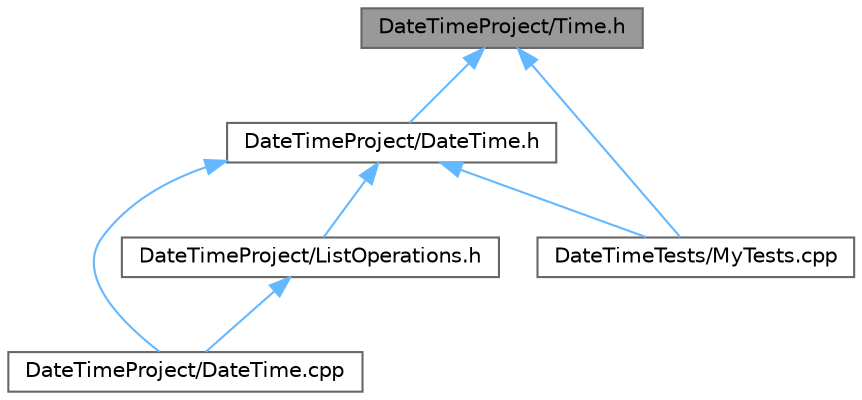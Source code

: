 digraph "DateTimeProject/Time.h"
{
 // LATEX_PDF_SIZE
  bgcolor="transparent";
  edge [fontname=Helvetica,fontsize=10,labelfontname=Helvetica,labelfontsize=10];
  node [fontname=Helvetica,fontsize=10,shape=box,height=0.2,width=0.4];
  Node1 [id="Node000001",label="DateTimeProject/Time.h",height=0.2,width=0.4,color="gray40", fillcolor="grey60", style="filled", fontcolor="black",tooltip=" "];
  Node1 -> Node2 [id="edge1_Node000001_Node000002",dir="back",color="steelblue1",style="solid",tooltip=" "];
  Node2 [id="Node000002",label="DateTimeProject/DateTime.h",height=0.2,width=0.4,color="grey40", fillcolor="white", style="filled",URL="$_date_time_8h.html",tooltip=" "];
  Node2 -> Node3 [id="edge2_Node000002_Node000003",dir="back",color="steelblue1",style="solid",tooltip=" "];
  Node3 [id="Node000003",label="DateTimeProject/DateTime.cpp",height=0.2,width=0.4,color="grey40", fillcolor="white", style="filled",URL="$_date_time_8cpp.html",tooltip=" "];
  Node2 -> Node4 [id="edge3_Node000002_Node000004",dir="back",color="steelblue1",style="solid",tooltip=" "];
  Node4 [id="Node000004",label="DateTimeProject/ListOperations.h",height=0.2,width=0.4,color="grey40", fillcolor="white", style="filled",URL="$_list_operations_8h.html",tooltip=" "];
  Node4 -> Node3 [id="edge4_Node000004_Node000003",dir="back",color="steelblue1",style="solid",tooltip=" "];
  Node2 -> Node5 [id="edge5_Node000002_Node000005",dir="back",color="steelblue1",style="solid",tooltip=" "];
  Node5 [id="Node000005",label="DateTimeTests/MyTests.cpp",height=0.2,width=0.4,color="grey40", fillcolor="white", style="filled",URL="$_my_tests_8cpp.html",tooltip=" "];
  Node1 -> Node5 [id="edge6_Node000001_Node000005",dir="back",color="steelblue1",style="solid",tooltip=" "];
}
